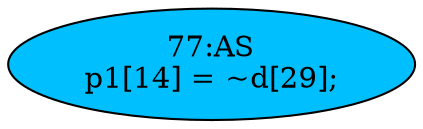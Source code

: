 strict digraph "" {
	node [label="\N"];
	"77:AS"	 [ast="<pyverilog.vparser.ast.Assign object at 0x7fee01bc9910>",
		def_var="['p1']",
		fillcolor=deepskyblue,
		label="77:AS
p1[14] = ~d[29];",
		statements="[]",
		style=filled,
		typ=Assign,
		use_var="['d']"];
}
